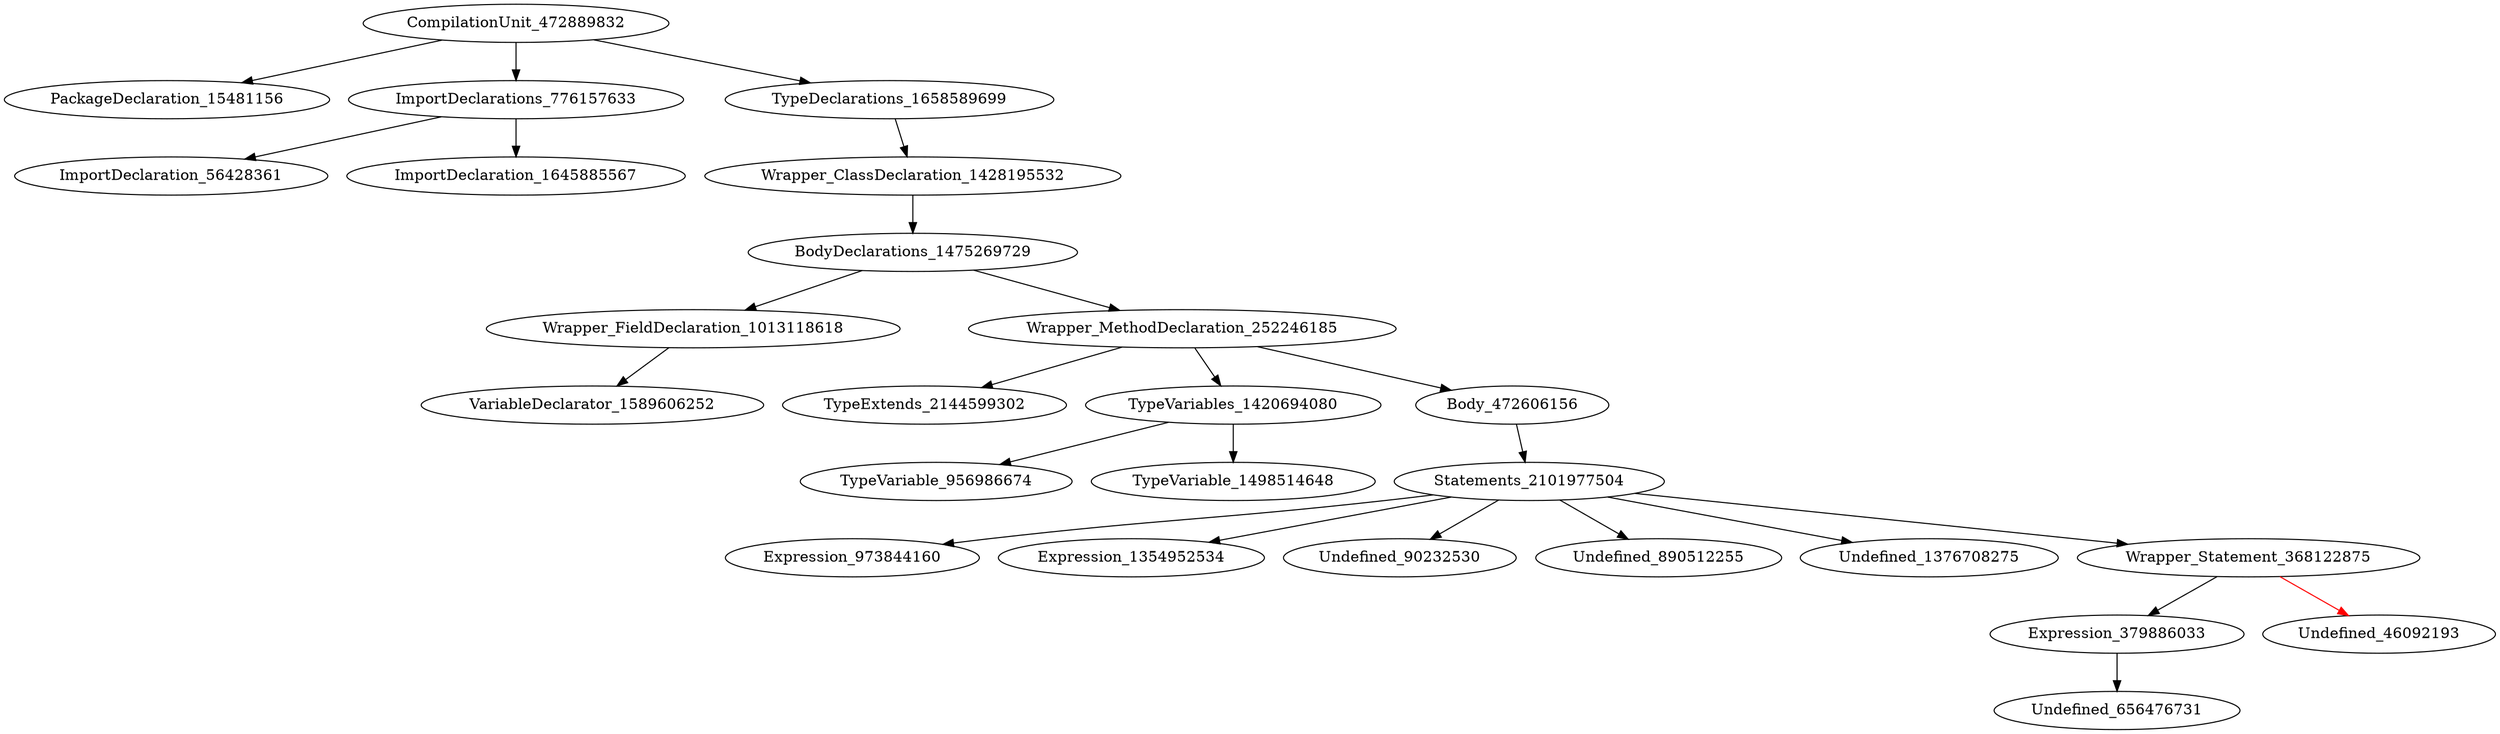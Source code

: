 digraph {
CompilationUnit_472889832 -> PackageDeclaration_15481156
CompilationUnit_472889832 -> ImportDeclarations_776157633
CompilationUnit_472889832 -> TypeDeclarations_1658589699
ImportDeclarations_776157633 -> ImportDeclaration_56428361
ImportDeclarations_776157633 -> ImportDeclaration_1645885567
TypeDeclarations_1658589699 -> Wrapper_ClassDeclaration_1428195532
Wrapper_ClassDeclaration_1428195532 -> BodyDeclarations_1475269729
BodyDeclarations_1475269729 -> Wrapper_FieldDeclaration_1013118618
BodyDeclarations_1475269729 -> Wrapper_MethodDeclaration_252246185
Wrapper_FieldDeclaration_1013118618 -> VariableDeclarator_1589606252
Wrapper_MethodDeclaration_252246185 -> TypeExtends_2144599302
Wrapper_MethodDeclaration_252246185 -> TypeVariables_1420694080
Wrapper_MethodDeclaration_252246185 -> Body_472606156
TypeVariables_1420694080 -> TypeVariable_956986674
TypeVariables_1420694080 -> TypeVariable_1498514648
Body_472606156 -> Statements_2101977504
Statements_2101977504 -> Expression_973844160
Statements_2101977504 -> Expression_1354952534
Statements_2101977504 -> Undefined_90232530
Statements_2101977504 -> Undefined_890512255
Statements_2101977504 -> Undefined_1376708275
Statements_2101977504 -> Wrapper_Statement_368122875
Wrapper_Statement_368122875 -> Expression_379886033
Wrapper_Statement_368122875 -> Undefined_46092193 [color = red] 
Expression_379886033 -> Undefined_656476731
}